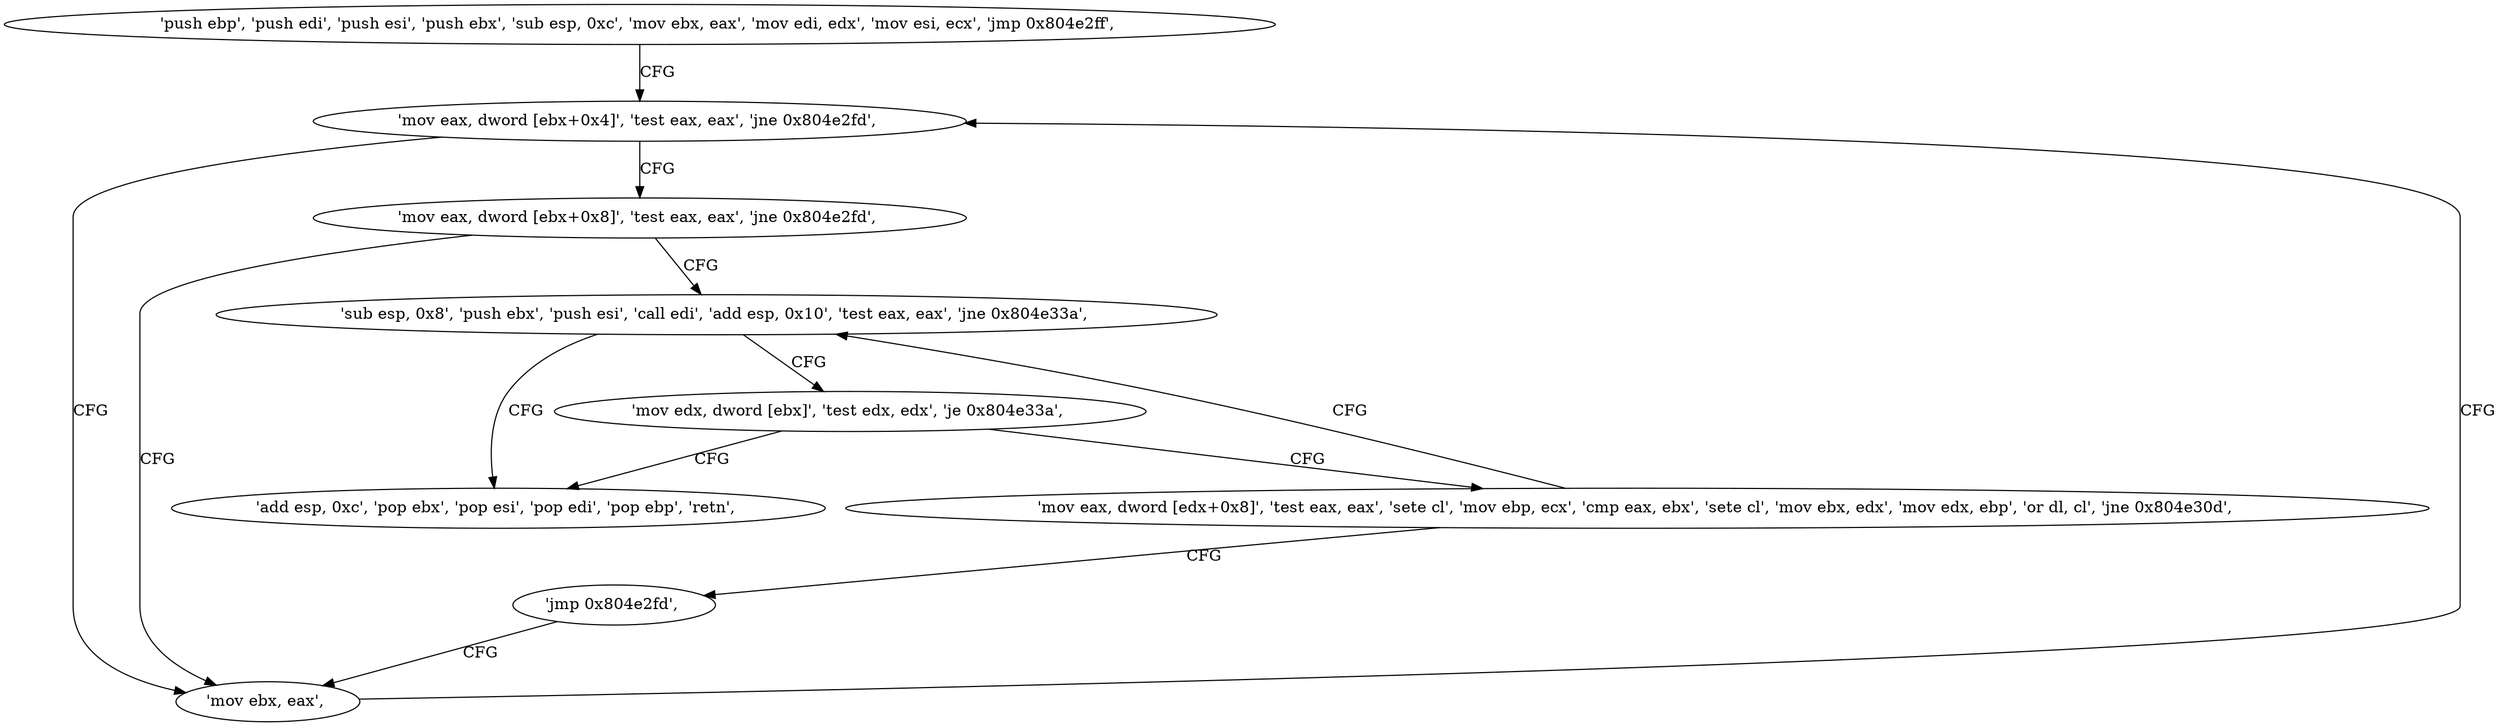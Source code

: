 digraph "func" {
"134537966" [label = "'push ebp', 'push edi', 'push esi', 'push ebx', 'sub esp, 0xc', 'mov ebx, eax', 'mov edi, edx', 'mov esi, ecx', 'jmp 0x804e2ff', " ]
"134537983" [label = "'mov eax, dword [ebx+0x4]', 'test eax, eax', 'jne 0x804e2fd', " ]
"134537981" [label = "'mov ebx, eax', " ]
"134537990" [label = "'mov eax, dword [ebx+0x8]', 'test eax, eax', 'jne 0x804e2fd', " ]
"134537997" [label = "'sub esp, 0x8', 'push ebx', 'push esi', 'call edi', 'add esp, 0x10', 'test eax, eax', 'jne 0x804e33a', " ]
"134538042" [label = "'add esp, 0xc', 'pop ebx', 'pop esi', 'pop edi', 'pop ebp', 'retn', " ]
"134538011" [label = "'mov edx, dword [ebx]', 'test edx, edx', 'je 0x804e33a', " ]
"134538017" [label = "'mov eax, dword [edx+0x8]', 'test eax, eax', 'sete cl', 'mov ebp, ecx', 'cmp eax, ebx', 'sete cl', 'mov ebx, edx', 'mov edx, ebp', 'or dl, cl', 'jne 0x804e30d', " ]
"134538040" [label = "'jmp 0x804e2fd', " ]
"134537966" -> "134537983" [ label = "CFG" ]
"134537983" -> "134537981" [ label = "CFG" ]
"134537983" -> "134537990" [ label = "CFG" ]
"134537981" -> "134537983" [ label = "CFG" ]
"134537990" -> "134537981" [ label = "CFG" ]
"134537990" -> "134537997" [ label = "CFG" ]
"134537997" -> "134538042" [ label = "CFG" ]
"134537997" -> "134538011" [ label = "CFG" ]
"134538011" -> "134538042" [ label = "CFG" ]
"134538011" -> "134538017" [ label = "CFG" ]
"134538017" -> "134537997" [ label = "CFG" ]
"134538017" -> "134538040" [ label = "CFG" ]
"134538040" -> "134537981" [ label = "CFG" ]
}
